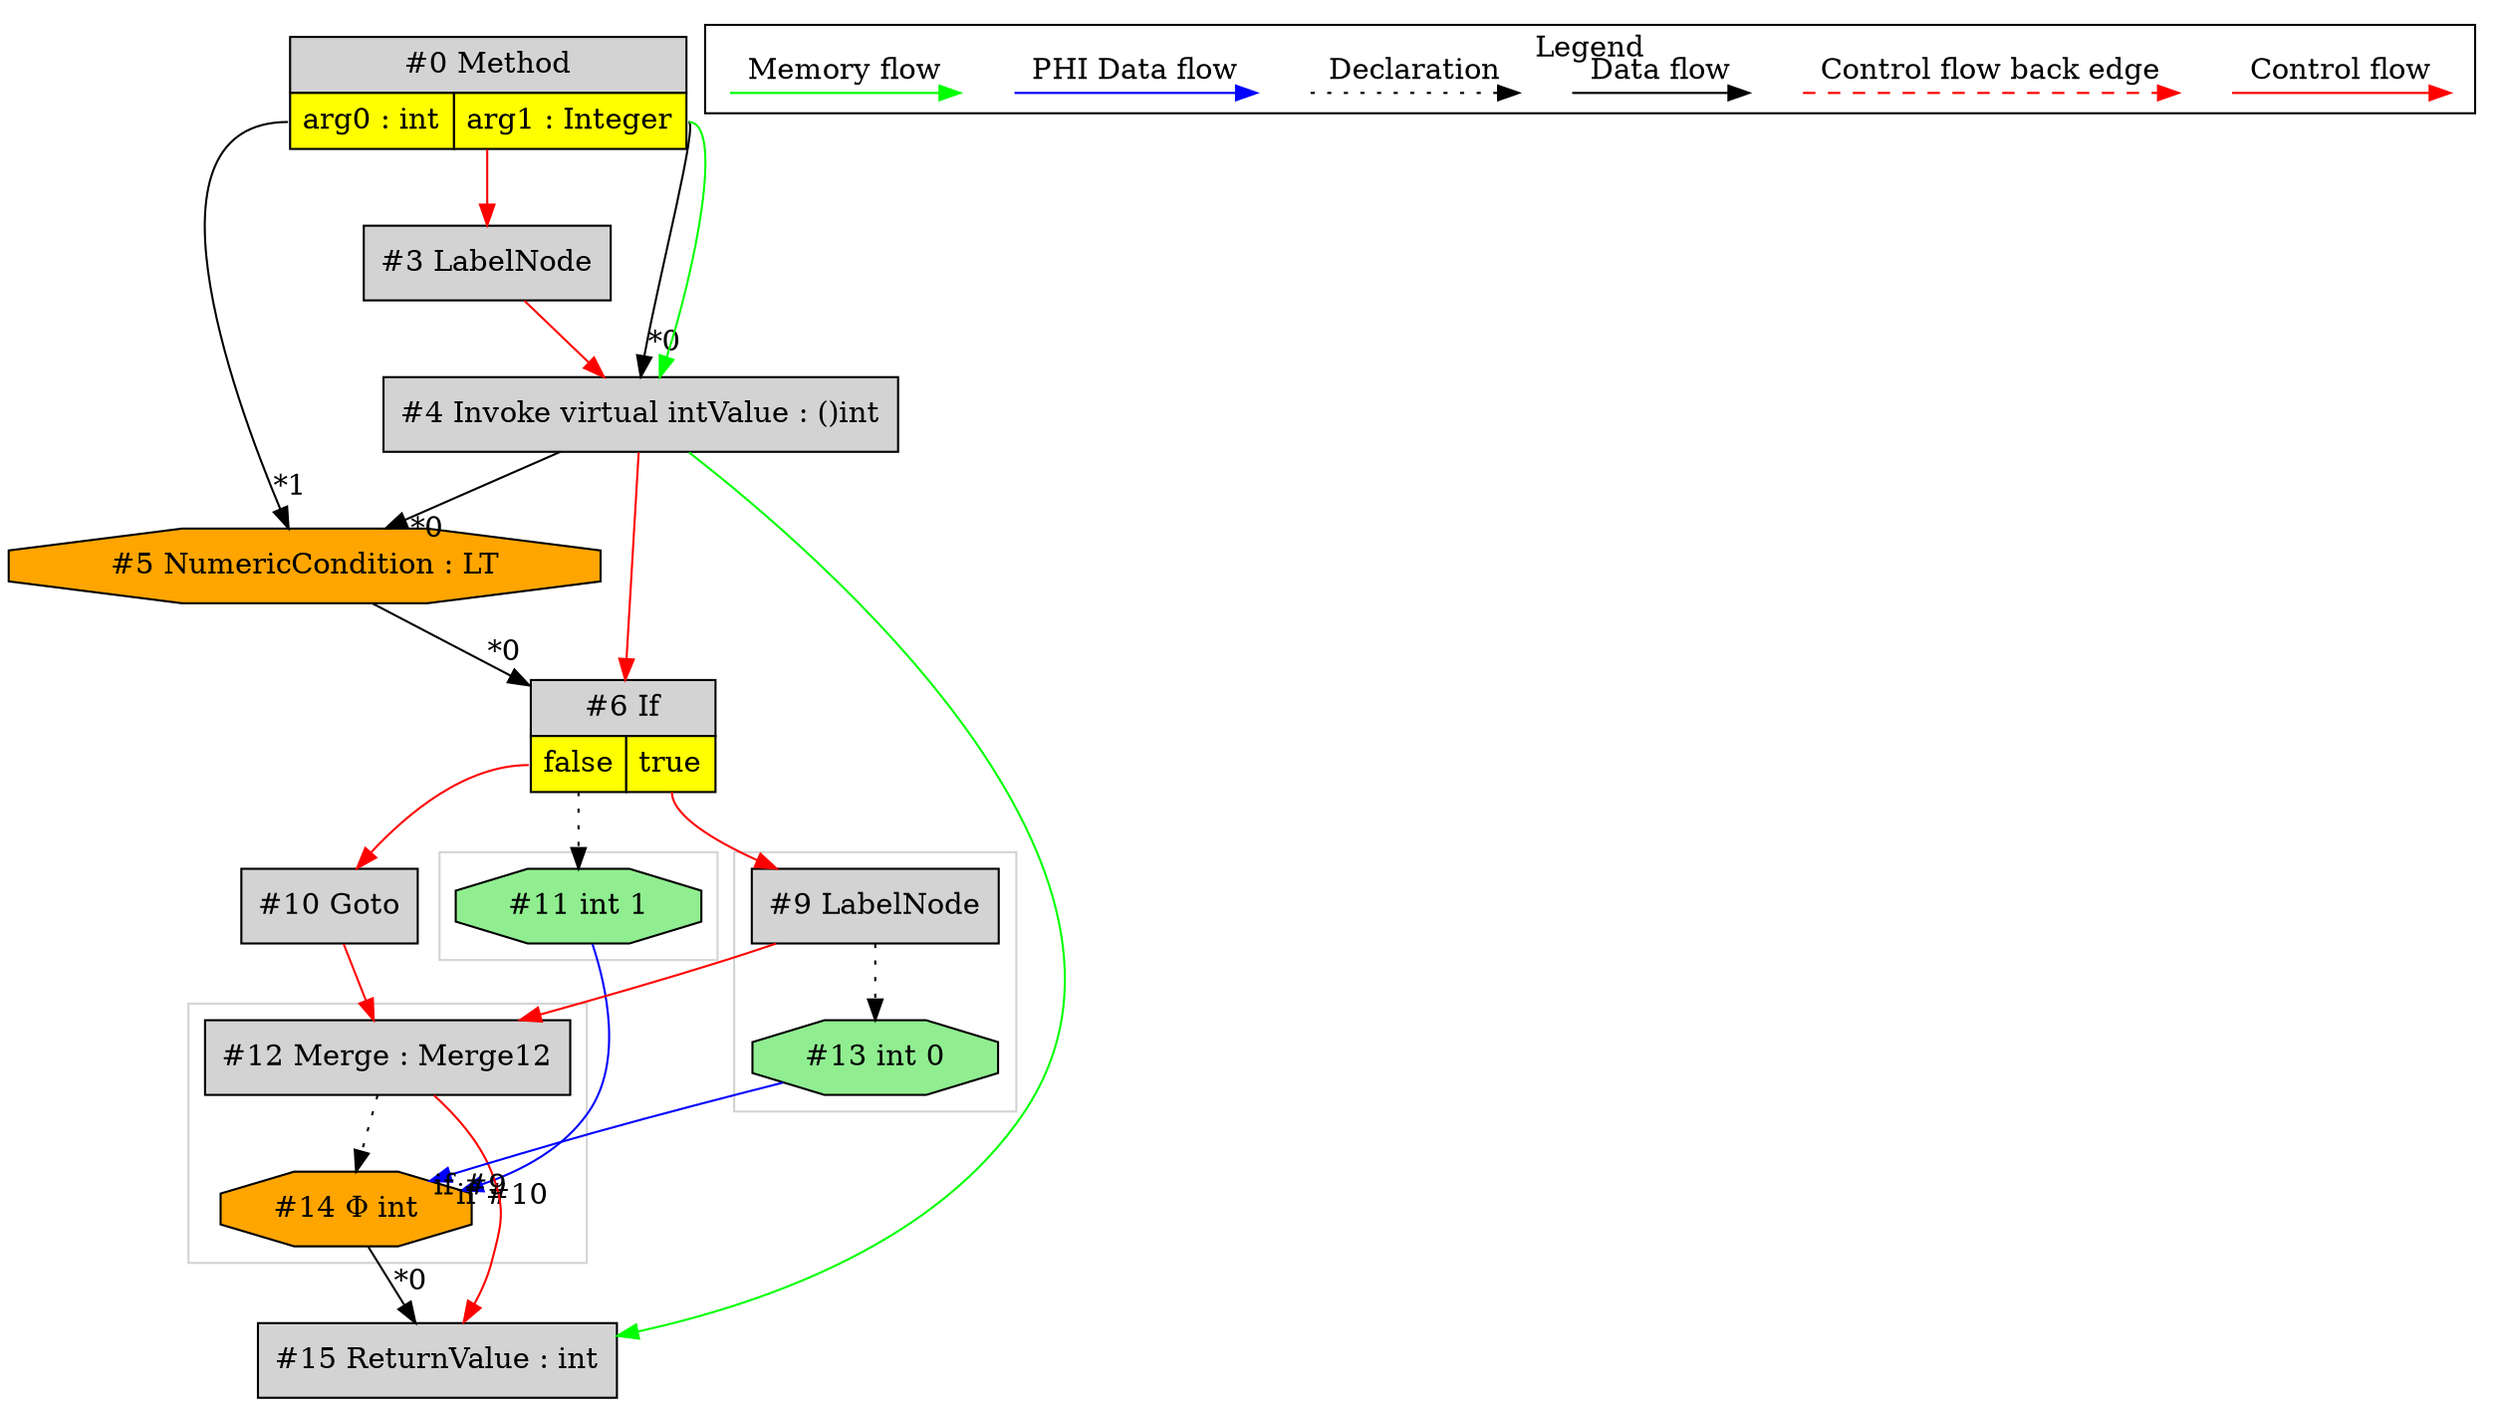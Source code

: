 digraph {
 ordering="in";
 node0[margin="0", label=<<table border="0" cellborder="1" cellspacing="0" cellpadding="5"><tr><td colspan="2">#0 Method</td></tr><tr><td port="prj1" bgcolor="yellow">arg0 : int</td><td port="prj2" bgcolor="yellow">arg1 : Integer</td></tr></table>>,shape=none, fillcolor=lightgrey, style=filled];
 node4[label="#4 Invoke virtual intValue : ()int",shape=box, fillcolor=lightgrey, style=filled];
 node0:prj2 -> node4[headlabel="*0", labeldistance=2];
 node3 -> node4[labeldistance=2, color=red, fontcolor=red];
 node0 -> node4[labeldistance=2, color=green, constraint=false];
 node3[label="#3 LabelNode",shape=box, fillcolor=lightgrey, style=filled];
 node0 -> node3[labeldistance=2, color=red, fontcolor=red];
 node6[margin="0", label=<<table border="0" cellborder="1" cellspacing="0" cellpadding="5"><tr><td colspan="2">#6 If</td></tr><tr><td port="prj8" bgcolor="yellow">false</td><td port="prj7" bgcolor="yellow">true</td></tr></table>>,shape=none, fillcolor=lightgrey, style=filled];
 node5 -> node6[headlabel="*0", labeldistance=2];
 node4 -> node6[labeldistance=2, color=red, fontcolor=red];
 node5[label="#5 NumericCondition : LT",shape=octagon, fillcolor=orange, style=filled];
 node4 -> node5[headlabel="*0", labeldistance=2];
 node0:prj1 -> node5[headlabel="*1", labeldistance=2];
 node11[label="#11 int 1",shape=octagon, fillcolor=lightgreen, style=filled];
 node6:prj8 -> node11[style=dotted];
 node14[label="#14 Φ int",shape=octagon, fillcolor=orange, style=filled];
 node12 -> node14[style=dotted];
 node11 -> node14[headlabel="if #10", labeldistance=2, color=blue, constraint=false];
 node13 -> node14[headlabel="if #9", labeldistance=2, color=blue, constraint=false];
 node13[label="#13 int 0",shape=octagon, fillcolor=lightgreen, style=filled];
 node9 -> node13[style=dotted];
 node9[label="#9 LabelNode",shape=box, fillcolor=lightgrey, style=filled];
 node6:prj7 -> node9[labeldistance=2, color=red, fontcolor=red];
 node12[label="#12 Merge : Merge12",shape=box, fillcolor=lightgrey, style=filled];
 node10 -> node12[labeldistance=2, color=red, fontcolor=red];
 node9 -> node12[labeldistance=2, color=red, fontcolor=red];
 node10[label="#10 Goto",shape=box, fillcolor=lightgrey, style=filled];
 node6:prj8 -> node10[labeldistance=2, color=red, fontcolor=red];
 node15[label="#15 ReturnValue : int",shape=box, fillcolor=lightgrey, style=filled];
 node14 -> node15[headlabel="*0", labeldistance=2];
 node12 -> node15[labeldistance=2, color=red, fontcolor=red];
 node4 -> node15[labeldistance=2, color=green, constraint=false];
 subgraph cluster_0 {
  color=lightgray;
  node9;
  node13;
 }
 subgraph cluster_1 {
  color=lightgray;
  node12;
  node14;
 }
 subgraph cluster_2 {
  color=lightgray;
  node11;
 }
 subgraph cluster_000 {
  label = "Legend";
  node [shape=point]
  {
   rank=same;
   c0 [style = invis];
   c1 [style = invis];
   c2 [style = invis];
   c3 [style = invis];
   d0 [style = invis];
   d1 [style = invis];
   d2 [style = invis];
   d3 [style = invis];
   d4 [style = invis];
   d5 [style = invis];
   d6 [style = invis];
   d7 [style = invis];
  }
  c0 -> c1 [label="Control flow", style=solid, color=red]
  c2 -> c3 [label="Control flow back edge", style=dashed, color=red]
  d0 -> d1 [label="Data flow"]
  d2 -> d3 [label="Declaration", style=dotted]
  d4 -> d5 [label="PHI Data flow", color=blue]
  d6 -> d7 [label="Memory flow", color=green]
 }

}
